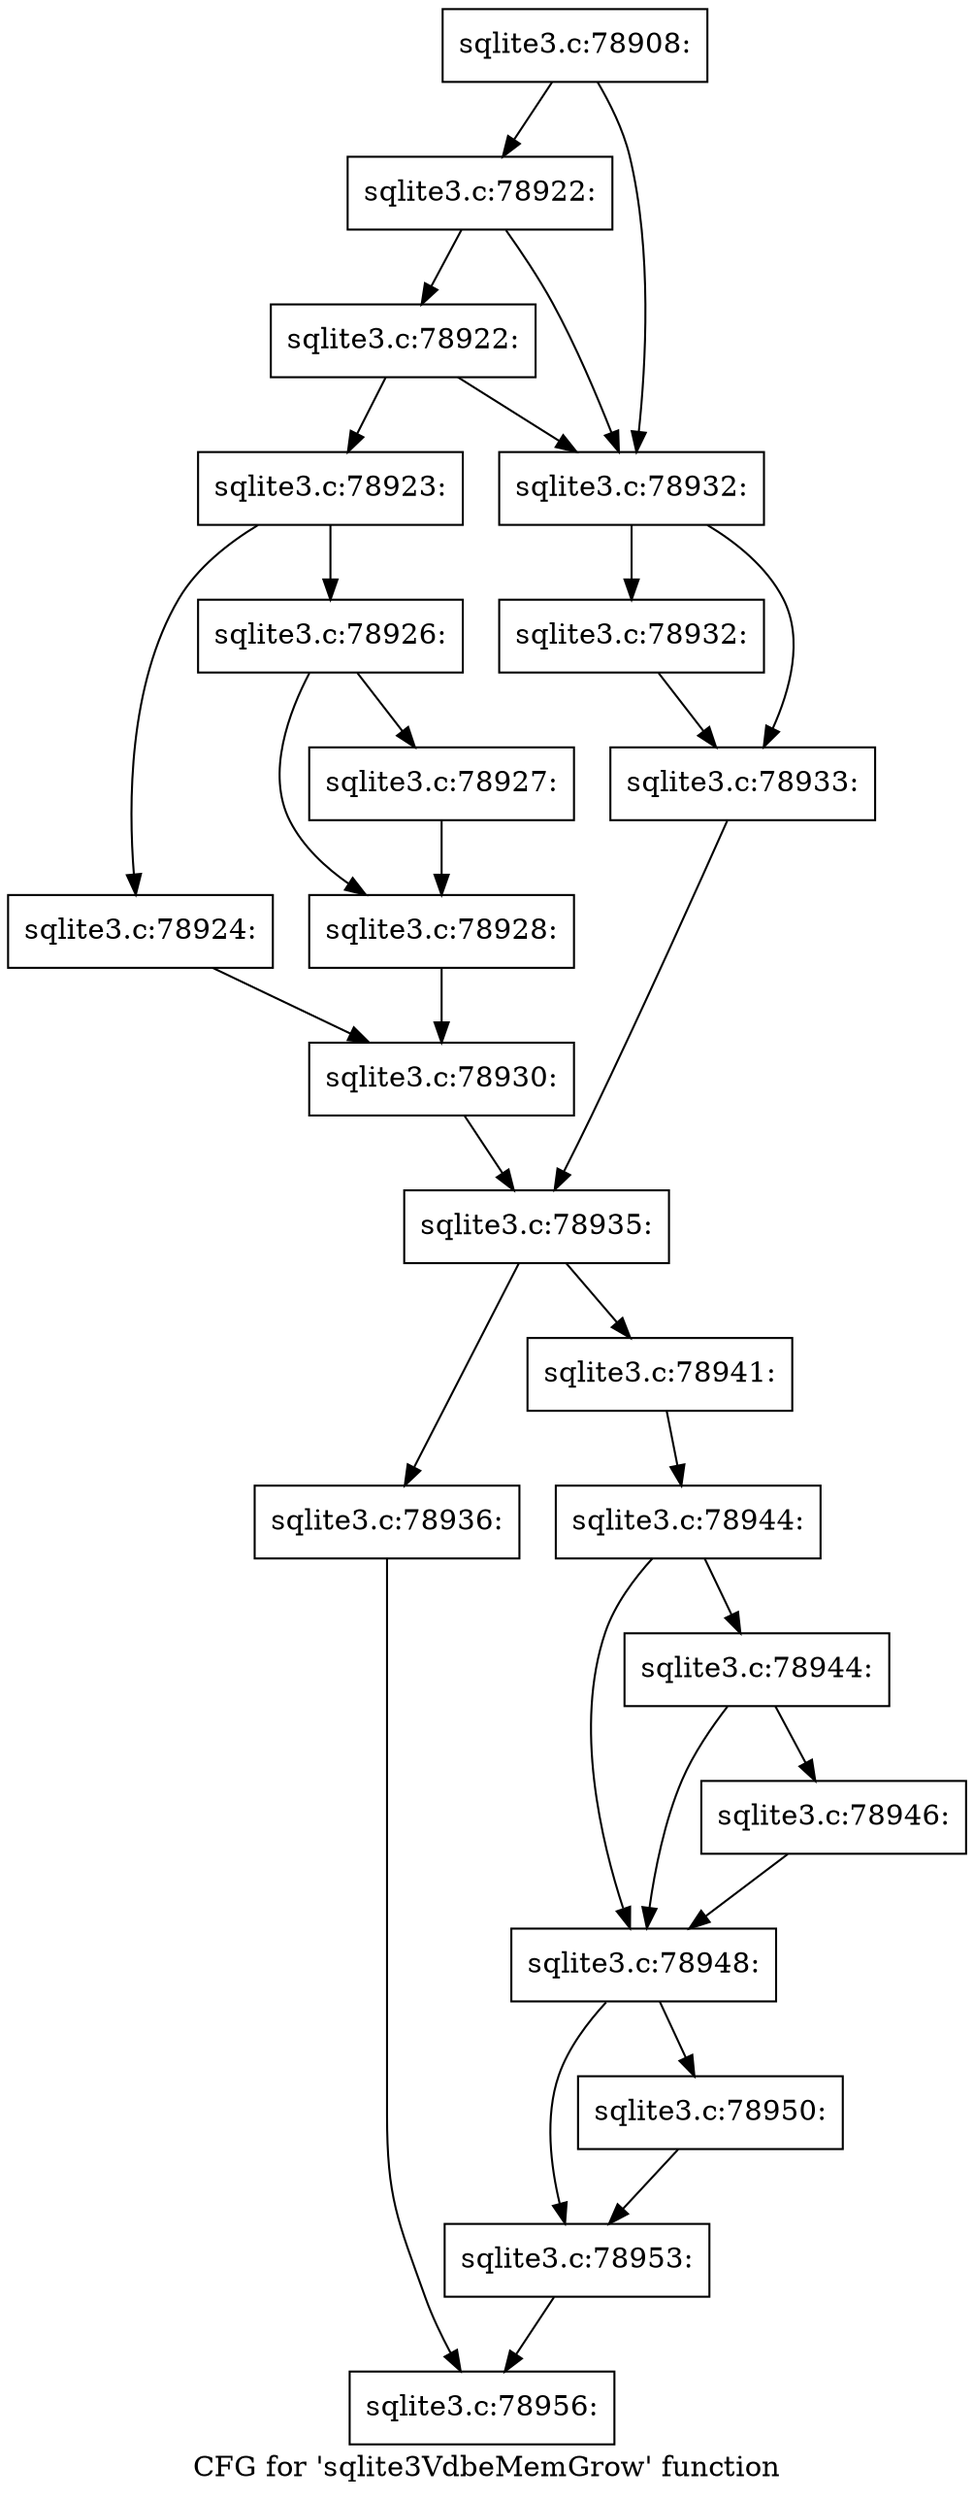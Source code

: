 digraph "CFG for 'sqlite3VdbeMemGrow' function" {
	label="CFG for 'sqlite3VdbeMemGrow' function";

	Node0x55c0f5443620 [shape=record,label="{sqlite3.c:78908:}"];
	Node0x55c0f5443620 -> Node0x55c0f7abe6b0;
	Node0x55c0f5443620 -> Node0x55c0f7abe5e0;
	Node0x55c0f7abe6b0 [shape=record,label="{sqlite3.c:78922:}"];
	Node0x55c0f7abe6b0 -> Node0x55c0f7abe630;
	Node0x55c0f7abe6b0 -> Node0x55c0f7abe5e0;
	Node0x55c0f7abe630 [shape=record,label="{sqlite3.c:78922:}"];
	Node0x55c0f7abe630 -> Node0x55c0f7abe540;
	Node0x55c0f7abe630 -> Node0x55c0f7abe5e0;
	Node0x55c0f7abe540 [shape=record,label="{sqlite3.c:78923:}"];
	Node0x55c0f7abe540 -> Node0x55c0f7abf2c0;
	Node0x55c0f7abe540 -> Node0x55c0f7abf360;
	Node0x55c0f7abf2c0 [shape=record,label="{sqlite3.c:78924:}"];
	Node0x55c0f7abf2c0 -> Node0x55c0f7abf310;
	Node0x55c0f7abf360 [shape=record,label="{sqlite3.c:78926:}"];
	Node0x55c0f7abf360 -> Node0x55c0f536d290;
	Node0x55c0f7abf360 -> Node0x55c0f7abfe40;
	Node0x55c0f536d290 [shape=record,label="{sqlite3.c:78927:}"];
	Node0x55c0f536d290 -> Node0x55c0f7abfe40;
	Node0x55c0f7abfe40 [shape=record,label="{sqlite3.c:78928:}"];
	Node0x55c0f7abfe40 -> Node0x55c0f7abf310;
	Node0x55c0f7abf310 [shape=record,label="{sqlite3.c:78930:}"];
	Node0x55c0f7abf310 -> Node0x55c0f7abe590;
	Node0x55c0f7abe5e0 [shape=record,label="{sqlite3.c:78932:}"];
	Node0x55c0f7abe5e0 -> Node0x55c0f7ac1a50;
	Node0x55c0f7abe5e0 -> Node0x55c0f7ac1aa0;
	Node0x55c0f7ac1a50 [shape=record,label="{sqlite3.c:78932:}"];
	Node0x55c0f7ac1a50 -> Node0x55c0f7ac1aa0;
	Node0x55c0f7ac1aa0 [shape=record,label="{sqlite3.c:78933:}"];
	Node0x55c0f7ac1aa0 -> Node0x55c0f7abe590;
	Node0x55c0f7abe590 [shape=record,label="{sqlite3.c:78935:}"];
	Node0x55c0f7abe590 -> Node0x55c0f7ac2c10;
	Node0x55c0f7abe590 -> Node0x55c0f7ac2cb0;
	Node0x55c0f7ac2c10 [shape=record,label="{sqlite3.c:78936:}"];
	Node0x55c0f7ac2c10 -> Node0x55c0f7abbe50;
	Node0x55c0f7ac2cb0 [shape=record,label="{sqlite3.c:78941:}"];
	Node0x55c0f7ac2cb0 -> Node0x55c0f7ac2c60;
	Node0x55c0f7ac2c60 [shape=record,label="{sqlite3.c:78944:}"];
	Node0x55c0f7ac2c60 -> Node0x55c0f7ac4330;
	Node0x55c0f7ac2c60 -> Node0x55c0f7ac42e0;
	Node0x55c0f7ac4330 [shape=record,label="{sqlite3.c:78944:}"];
	Node0x55c0f7ac4330 -> Node0x55c0f7ac4290;
	Node0x55c0f7ac4330 -> Node0x55c0f7ac42e0;
	Node0x55c0f7ac4290 [shape=record,label="{sqlite3.c:78946:}"];
	Node0x55c0f7ac4290 -> Node0x55c0f7ac42e0;
	Node0x55c0f7ac42e0 [shape=record,label="{sqlite3.c:78948:}"];
	Node0x55c0f7ac42e0 -> Node0x55c0f7ac52b0;
	Node0x55c0f7ac42e0 -> Node0x55c0f7ac5300;
	Node0x55c0f7ac52b0 [shape=record,label="{sqlite3.c:78950:}"];
	Node0x55c0f7ac52b0 -> Node0x55c0f7ac5300;
	Node0x55c0f7ac5300 [shape=record,label="{sqlite3.c:78953:}"];
	Node0x55c0f7ac5300 -> Node0x55c0f7abbe50;
	Node0x55c0f7abbe50 [shape=record,label="{sqlite3.c:78956:}"];
}
